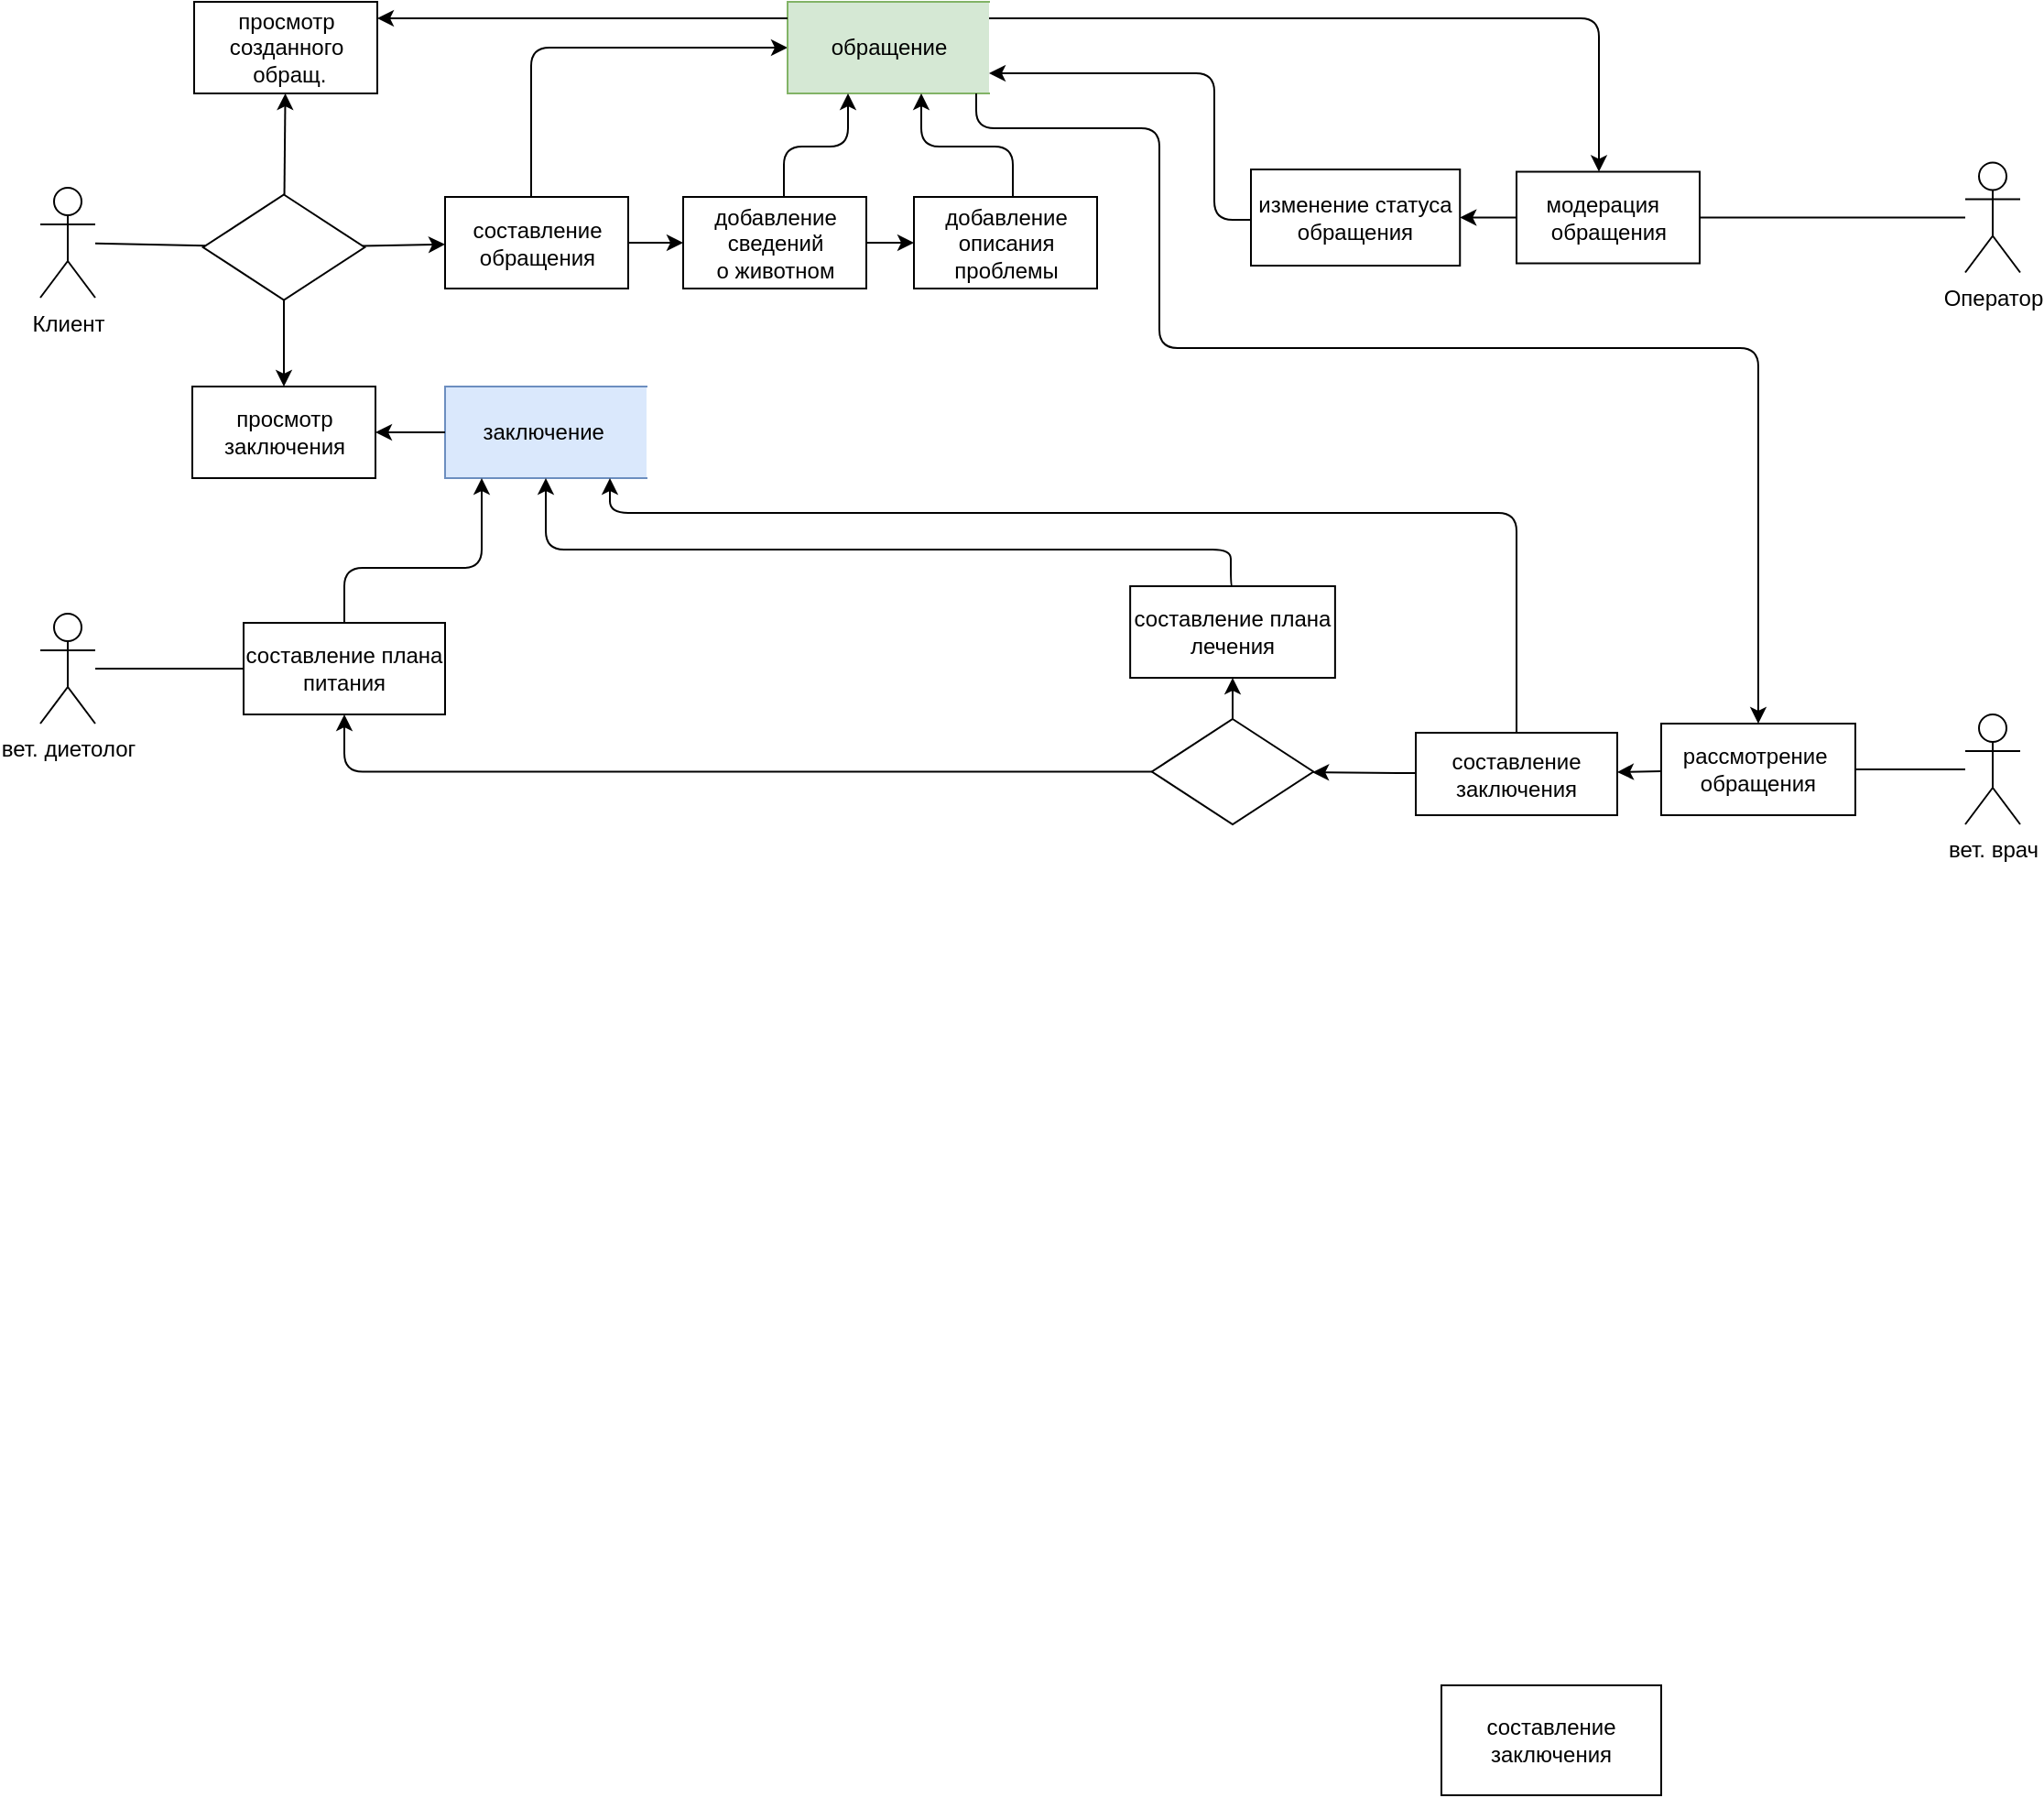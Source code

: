 <mxGraphModel dx="2190" dy="600" grid="1" gridSize="10" guides="1" tooltips="1" connect="1" arrows="1" fold="1" page="1" pageScale="1" pageWidth="1169" pageHeight="1654" math="0" shadow="0">
  <root>
    <mxCell id="0" />
    <mxCell id="1" parent="0" />
    <mxCell id="SkLQpkn3maGRPMSLVxLG-39" value="Клиент" style="shape=umlActor;verticalLabelPosition=bottom;verticalAlign=top;html=1;outlineConnect=0;" parent="1" vertex="1">
      <mxGeometry x="-41" y="102.5" width="30" height="60" as="geometry" />
    </mxCell>
    <mxCell id="SkLQpkn3maGRPMSLVxLG-42" value="добавление&lt;br&gt;сведений&lt;br&gt;о животном" style="html=1;dashed=0;whitespace=wrap;" parent="1" vertex="1">
      <mxGeometry x="310" y="107.5" width="100" height="50" as="geometry" />
    </mxCell>
    <mxCell id="SkLQpkn3maGRPMSLVxLG-47" value="" style="endArrow=classic;html=1;" parent="1" source="SkLQpkn3maGRPMSLVxLG-40" target="SkLQpkn3maGRPMSLVxLG-42" edge="1">
      <mxGeometry width="50" height="50" relative="1" as="geometry">
        <mxPoint x="410" y="138.5" as="sourcePoint" />
        <mxPoint x="460" y="88.5" as="targetPoint" />
      </mxGeometry>
    </mxCell>
    <mxCell id="SkLQpkn3maGRPMSLVxLG-49" value="Оператор" style="shape=umlActor;verticalLabelPosition=bottom;verticalAlign=top;html=1;outlineConnect=0;" parent="1" vertex="1">
      <mxGeometry x="1010" y="88.75" width="30" height="60" as="geometry" />
    </mxCell>
    <mxCell id="SkLQpkn3maGRPMSLVxLG-51" value="" style="endArrow=classic;html=1;edgeStyle=orthogonalEdgeStyle;" parent="1" source="SkLQpkn3maGRPMSLVxLG-40" target="INR5gjYaSOHBbctPgWJO-2" edge="1">
      <mxGeometry width="50" height="50" relative="1" as="geometry">
        <mxPoint x="411" y="201" as="sourcePoint" />
        <mxPoint x="496" y="201" as="targetPoint" />
        <Array as="points">
          <mxPoint x="227" y="26" />
        </Array>
      </mxGeometry>
    </mxCell>
    <mxCell id="SkLQpkn3maGRPMSLVxLG-52" value="модерация&amp;nbsp;&amp;nbsp;&lt;br&gt;обращения" style="html=1;dashed=0;whitespace=wrap;" parent="1" vertex="1">
      <mxGeometry x="765" y="93.75" width="100" height="50" as="geometry" />
    </mxCell>
    <mxCell id="SkLQpkn3maGRPMSLVxLG-57" value="" style="endArrow=none;html=1;endFill=0;" parent="1" source="SkLQpkn3maGRPMSLVxLG-49" target="SkLQpkn3maGRPMSLVxLG-52" edge="1">
      <mxGeometry width="50" height="50" relative="1" as="geometry">
        <mxPoint x="1015" y="120" as="sourcePoint" />
        <mxPoint x="985" y="120" as="targetPoint" />
      </mxGeometry>
    </mxCell>
    <mxCell id="SkLQpkn3maGRPMSLVxLG-71" value="вет. диетолог" style="shape=umlActor;verticalLabelPosition=bottom;verticalAlign=top;html=1;outlineConnect=0;" parent="1" vertex="1">
      <mxGeometry x="-41" y="335" width="30" height="60" as="geometry" />
    </mxCell>
    <mxCell id="SkLQpkn3maGRPMSLVxLG-74" value="составление плана питания" style="rounded=0;whiteSpace=wrap;html=1;" parent="1" vertex="1">
      <mxGeometry x="70" y="340" width="110" height="50" as="geometry" />
    </mxCell>
    <mxCell id="SkLQpkn3maGRPMSLVxLG-85" value="" style="endArrow=none;html=1;endFill=0;" parent="1" source="SkLQpkn3maGRPMSLVxLG-71" target="SkLQpkn3maGRPMSLVxLG-74" edge="1">
      <mxGeometry width="50" height="50" relative="1" as="geometry">
        <mxPoint x="-45.996" y="586.25" as="sourcePoint" />
        <mxPoint x="70" y="362.5" as="targetPoint" />
      </mxGeometry>
    </mxCell>
    <mxCell id="SkLQpkn3maGRPMSLVxLG-86" value="вет. врач" style="shape=umlActor;verticalLabelPosition=bottom;verticalAlign=top;html=1;outlineConnect=0;" parent="1" vertex="1">
      <mxGeometry x="1010" y="390" width="30" height="60" as="geometry" />
    </mxCell>
    <mxCell id="SkLQpkn3maGRPMSLVxLG-88" value="составление заключения" style="rounded=0;whiteSpace=wrap;html=1;fillColor=#f8cecc;strokeColor=#b85450;" parent="1" vertex="1">
      <mxGeometry x="724" y="920" width="120" height="60" as="geometry" />
    </mxCell>
    <mxCell id="SkLQpkn3maGRPMSLVxLG-89" value="составление плана лечения" style="rounded=0;whiteSpace=wrap;html=1;" parent="1" vertex="1">
      <mxGeometry x="554.07" y="320" width="111.87" height="50" as="geometry" />
    </mxCell>
    <mxCell id="SkLQpkn3maGRPMSLVxLG-100" value="рассмотрение&amp;nbsp;&lt;br&gt;обращения" style="rounded=0;whiteSpace=wrap;html=1;" parent="1" vertex="1">
      <mxGeometry x="844" y="395" width="106" height="50" as="geometry" />
    </mxCell>
    <mxCell id="SkLQpkn3maGRPMSLVxLG-102" value="составление заключения" style="rounded=0;whiteSpace=wrap;html=1;" parent="1" vertex="1">
      <mxGeometry x="724" y="920" width="120" height="60" as="geometry" />
    </mxCell>
    <mxCell id="SkLQpkn3maGRPMSLVxLG-40" value="составление &lt;br&gt;обращения" style="html=1;dashed=0;whitespace=wrap;" parent="1" vertex="1">
      <mxGeometry x="180" y="107.5" width="100" height="50" as="geometry" />
    </mxCell>
    <mxCell id="INR5gjYaSOHBbctPgWJO-2" value="обращение" style="html=1;dashed=0;whitespace=wrap;shape=partialRectangle;right=0;fillColor=#d5e8d4;strokeColor=#82b366;" parent="1" vertex="1">
      <mxGeometry x="367" y="1" width="110" height="50" as="geometry" />
    </mxCell>
    <mxCell id="INR5gjYaSOHBbctPgWJO-3" value="добавление &lt;br&gt;описания &lt;br&gt;проблемы" style="html=1;dashed=0;whitespace=wrap;" parent="1" vertex="1">
      <mxGeometry x="436" y="107.5" width="100" height="50" as="geometry" />
    </mxCell>
    <mxCell id="INR5gjYaSOHBbctPgWJO-4" value="" style="endArrow=classic;html=1;" parent="1" source="SkLQpkn3maGRPMSLVxLG-42" target="INR5gjYaSOHBbctPgWJO-3" edge="1">
      <mxGeometry width="50" height="50" relative="1" as="geometry">
        <mxPoint x="426" y="67.5" as="sourcePoint" />
        <mxPoint x="476" y="17.5" as="targetPoint" />
      </mxGeometry>
    </mxCell>
    <mxCell id="INR5gjYaSOHBbctPgWJO-5" value="" style="endArrow=classic;html=1;edgeStyle=orthogonalEdgeStyle;" parent="1" source="SkLQpkn3maGRPMSLVxLG-42" target="INR5gjYaSOHBbctPgWJO-2" edge="1">
      <mxGeometry width="50" height="50" relative="1" as="geometry">
        <mxPoint x="320" y="51" as="sourcePoint" />
        <mxPoint x="477" y="31" as="targetPoint" />
        <Array as="points">
          <mxPoint x="365" y="80" />
          <mxPoint x="400" y="80" />
        </Array>
      </mxGeometry>
    </mxCell>
    <mxCell id="INR5gjYaSOHBbctPgWJO-9" value="" style="endArrow=classic;html=1;edgeStyle=orthogonalEdgeStyle;" parent="1" source="INR5gjYaSOHBbctPgWJO-3" target="INR5gjYaSOHBbctPgWJO-2" edge="1">
      <mxGeometry width="50" height="50" relative="1" as="geometry">
        <mxPoint x="607" y="62" as="sourcePoint" />
        <mxPoint x="657" y="12" as="targetPoint" />
        <Array as="points">
          <mxPoint x="490" y="80" />
          <mxPoint x="440" y="80" />
        </Array>
      </mxGeometry>
    </mxCell>
    <mxCell id="INR5gjYaSOHBbctPgWJO-11" value="" style="shape=rhombus;html=1;dashed=0;whitespace=wrap;perimeter=rhombusPerimeter;" parent="1" vertex="1">
      <mxGeometry x="47.88" y="106.25" width="88.25" height="57.5" as="geometry" />
    </mxCell>
    <mxCell id="INR5gjYaSOHBbctPgWJO-12" value="" style="endArrow=classic;html=1;" parent="1" source="INR5gjYaSOHBbctPgWJO-11" target="SkLQpkn3maGRPMSLVxLG-40" edge="1">
      <mxGeometry width="50" height="50" relative="1" as="geometry">
        <mxPoint x="349" y="176.5" as="sourcePoint" />
        <mxPoint x="399" y="126.5" as="targetPoint" />
      </mxGeometry>
    </mxCell>
    <mxCell id="INR5gjYaSOHBbctPgWJO-14" value="" style="endArrow=classic;html=1;edgeStyle=orthogonalEdgeStyle;" parent="1" source="INR5gjYaSOHBbctPgWJO-2" target="INR5gjYaSOHBbctPgWJO-16" edge="1">
      <mxGeometry width="50" height="50" relative="1" as="geometry">
        <mxPoint x="400" y="140" as="sourcePoint" />
        <mxPoint x="150" y="10" as="targetPoint" />
        <Array as="points">
          <mxPoint x="350" y="10" />
          <mxPoint x="350" y="10" />
        </Array>
      </mxGeometry>
    </mxCell>
    <mxCell id="INR5gjYaSOHBbctPgWJO-16" value="просмотр &lt;br&gt;созданного&lt;br&gt;&amp;nbsp;обращ." style="html=1;dashed=0;whitespace=wrap;" parent="1" vertex="1">
      <mxGeometry x="43" y="1" width="100" height="50" as="geometry" />
    </mxCell>
    <mxCell id="INR5gjYaSOHBbctPgWJO-17" value="" style="endArrow=classic;html=1;" parent="1" source="INR5gjYaSOHBbctPgWJO-11" target="INR5gjYaSOHBbctPgWJO-16" edge="1">
      <mxGeometry width="50" height="50" relative="1" as="geometry">
        <mxPoint x="350" y="180" as="sourcePoint" />
        <mxPoint x="400" y="130" as="targetPoint" />
      </mxGeometry>
    </mxCell>
    <mxCell id="INR5gjYaSOHBbctPgWJO-19" value="" style="endArrow=classic;html=1;" parent="1" source="INR5gjYaSOHBbctPgWJO-11" target="INR5gjYaSOHBbctPgWJO-20" edge="1">
      <mxGeometry width="50" height="50" relative="1" as="geometry">
        <mxPoint x="350" y="180" as="sourcePoint" />
        <mxPoint x="200" y="200" as="targetPoint" />
      </mxGeometry>
    </mxCell>
    <mxCell id="INR5gjYaSOHBbctPgWJO-20" value="просмотр&lt;br&gt;заключения" style="html=1;dashed=0;whitespace=wrap;" parent="1" vertex="1">
      <mxGeometry x="42" y="211" width="100" height="50" as="geometry" />
    </mxCell>
    <mxCell id="INR5gjYaSOHBbctPgWJO-22" value="" style="endArrow=none;html=1;endFill=0;" parent="1" source="SkLQpkn3maGRPMSLVxLG-39" target="INR5gjYaSOHBbctPgWJO-11" edge="1">
      <mxGeometry width="50" height="50" relative="1" as="geometry">
        <mxPoint x="349" y="146.5" as="sourcePoint" />
        <mxPoint x="399" y="96.5" as="targetPoint" />
      </mxGeometry>
    </mxCell>
    <mxCell id="INR5gjYaSOHBbctPgWJO-23" value="заключение&amp;nbsp;" style="html=1;dashed=0;whitespace=wrap;shape=partialRectangle;right=0;fillColor=#dae8fc;strokeColor=#6c8ebf;" parent="1" vertex="1">
      <mxGeometry x="180" y="211" width="110" height="50" as="geometry" />
    </mxCell>
    <mxCell id="INR5gjYaSOHBbctPgWJO-24" value="" style="endArrow=classic;html=1;" parent="1" source="INR5gjYaSOHBbctPgWJO-23" target="INR5gjYaSOHBbctPgWJO-20" edge="1">
      <mxGeometry width="50" height="50" relative="1" as="geometry">
        <mxPoint x="350" y="250" as="sourcePoint" />
        <mxPoint x="400" y="200" as="targetPoint" />
      </mxGeometry>
    </mxCell>
    <mxCell id="INR5gjYaSOHBbctPgWJO-34" value="" style="endArrow=classic;html=1;edgeStyle=orthogonalEdgeStyle;" parent="1" source="INR5gjYaSOHBbctPgWJO-2" target="SkLQpkn3maGRPMSLVxLG-52" edge="1">
      <mxGeometry width="50" height="50" relative="1" as="geometry">
        <mxPoint x="670" y="10" as="sourcePoint" />
        <mxPoint x="730" y="90" as="targetPoint" />
        <Array as="points">
          <mxPoint x="810" y="10" />
        </Array>
      </mxGeometry>
    </mxCell>
    <mxCell id="INR5gjYaSOHBbctPgWJO-58" value="" style="endArrow=none;html=1;endFill=0;" parent="1" source="SkLQpkn3maGRPMSLVxLG-86" target="SkLQpkn3maGRPMSLVxLG-100" edge="1">
      <mxGeometry width="50" height="50" relative="1" as="geometry">
        <mxPoint x="770" y="360" as="sourcePoint" />
        <mxPoint x="820" y="310" as="targetPoint" />
      </mxGeometry>
    </mxCell>
    <mxCell id="INR5gjYaSOHBbctPgWJO-59" value="" style="endArrow=classic;html=1;edgeStyle=orthogonalEdgeStyle;" parent="1" source="INR5gjYaSOHBbctPgWJO-2" target="SkLQpkn3maGRPMSLVxLG-100" edge="1">
      <mxGeometry width="50" height="50" relative="1" as="geometry">
        <mxPoint x="700" y="230" as="sourcePoint" />
        <mxPoint x="820" y="240" as="targetPoint" />
        <Array as="points">
          <mxPoint x="470" y="70" />
          <mxPoint x="570" y="70" />
          <mxPoint x="570" y="190" />
          <mxPoint x="897" y="190" />
        </Array>
      </mxGeometry>
    </mxCell>
    <mxCell id="INR5gjYaSOHBbctPgWJO-60" value="" style="shape=rhombus;html=1;dashed=0;whitespace=wrap;perimeter=rhombusPerimeter;" parent="1" vertex="1">
      <mxGeometry x="565.88" y="392.5" width="88.25" height="57.5" as="geometry" />
    </mxCell>
    <mxCell id="INR5gjYaSOHBbctPgWJO-61" value="" style="endArrow=classic;html=1;edgeStyle=orthogonalEdgeStyle;" parent="1" source="INR5gjYaSOHBbctPgWJO-60" target="SkLQpkn3maGRPMSLVxLG-74" edge="1">
      <mxGeometry width="50" height="50" relative="1" as="geometry">
        <mxPoint x="300" y="500" as="sourcePoint" />
        <mxPoint x="175" y="390" as="targetPoint" />
      </mxGeometry>
    </mxCell>
    <mxCell id="INR5gjYaSOHBbctPgWJO-62" value="" style="endArrow=classic;html=1;" parent="1" source="eZzGpEVOvhuEacqEOxfQ-1" target="INR5gjYaSOHBbctPgWJO-60" edge="1">
      <mxGeometry width="50" height="50" relative="1" as="geometry">
        <mxPoint x="680" y="450" as="sourcePoint" />
        <mxPoint x="620" y="450" as="targetPoint" />
      </mxGeometry>
    </mxCell>
    <mxCell id="INR5gjYaSOHBbctPgWJO-63" value="" style="endArrow=classic;html=1;" parent="1" source="INR5gjYaSOHBbctPgWJO-60" target="SkLQpkn3maGRPMSLVxLG-89" edge="1">
      <mxGeometry width="50" height="50" relative="1" as="geometry">
        <mxPoint x="431.88" y="500" as="sourcePoint" />
        <mxPoint x="481.88" y="450" as="targetPoint" />
      </mxGeometry>
    </mxCell>
    <mxCell id="INR5gjYaSOHBbctPgWJO-71" value="" style="endArrow=classic;html=1;edgeStyle=orthogonalEdgeStyle;" parent="1" source="SkLQpkn3maGRPMSLVxLG-74" target="INR5gjYaSOHBbctPgWJO-23" edge="1">
      <mxGeometry width="50" height="50" relative="1" as="geometry">
        <mxPoint x="180" y="362.0" as="sourcePoint" />
        <mxPoint x="379" y="337.497" as="targetPoint" />
        <Array as="points">
          <mxPoint x="125" y="310" />
          <mxPoint x="200" y="310" />
        </Array>
      </mxGeometry>
    </mxCell>
    <mxCell id="INR5gjYaSOHBbctPgWJO-72" value="" style="endArrow=classic;html=1;edgeStyle=orthogonalEdgeStyle;exitX=0.5;exitY=0;exitDx=0;exitDy=0;" parent="1" source="SkLQpkn3maGRPMSLVxLG-89" target="INR5gjYaSOHBbctPgWJO-23" edge="1">
      <mxGeometry width="50" height="50" relative="1" as="geometry">
        <mxPoint x="609.059" y="320" as="sourcePoint" />
        <mxPoint x="422.736" y="309" as="targetPoint" />
        <Array as="points">
          <mxPoint x="609" y="300" />
          <mxPoint x="235" y="300" />
        </Array>
      </mxGeometry>
    </mxCell>
    <mxCell id="eZzGpEVOvhuEacqEOxfQ-1" value="составление заключения" style="rounded=0;whiteSpace=wrap;html=1;" parent="1" vertex="1">
      <mxGeometry x="710" y="400" width="110" height="45" as="geometry" />
    </mxCell>
    <mxCell id="eZzGpEVOvhuEacqEOxfQ-2" value="" style="endArrow=classic;html=1;" parent="1" source="SkLQpkn3maGRPMSLVxLG-100" target="eZzGpEVOvhuEacqEOxfQ-1" edge="1">
      <mxGeometry width="50" height="50" relative="1" as="geometry">
        <mxPoint x="480" y="400" as="sourcePoint" />
        <mxPoint x="530" y="350" as="targetPoint" />
      </mxGeometry>
    </mxCell>
    <mxCell id="eZzGpEVOvhuEacqEOxfQ-4" value="" style="endArrow=classic;html=1;edgeStyle=orthogonalEdgeStyle;" parent="1" source="eZzGpEVOvhuEacqEOxfQ-1" target="INR5gjYaSOHBbctPgWJO-23" edge="1">
      <mxGeometry width="50" height="50" relative="1" as="geometry">
        <mxPoint x="300" y="370" as="sourcePoint" />
        <mxPoint x="350" y="320" as="targetPoint" />
        <Array as="points">
          <mxPoint x="765" y="280" />
          <mxPoint x="270" y="280" />
        </Array>
      </mxGeometry>
    </mxCell>
    <mxCell id="eZzGpEVOvhuEacqEOxfQ-3" value="изменение статуса&lt;br&gt;обращения" style="rounded=0;whiteSpace=wrap;html=1;" vertex="1" parent="1">
      <mxGeometry x="620" y="92.5" width="114.12" height="52.5" as="geometry" />
    </mxCell>
    <mxCell id="eZzGpEVOvhuEacqEOxfQ-5" value="" style="endArrow=classic;html=1;" edge="1" parent="1" source="SkLQpkn3maGRPMSLVxLG-52" target="eZzGpEVOvhuEacqEOxfQ-3">
      <mxGeometry width="50" height="50" relative="1" as="geometry">
        <mxPoint x="565" y="153.75" as="sourcePoint" />
        <mxPoint x="615" y="103.75" as="targetPoint" />
      </mxGeometry>
    </mxCell>
    <mxCell id="eZzGpEVOvhuEacqEOxfQ-6" value="" style="endArrow=classic;html=1;edgeStyle=orthogonalEdgeStyle;" edge="1" parent="1" source="eZzGpEVOvhuEacqEOxfQ-3" target="INR5gjYaSOHBbctPgWJO-2">
      <mxGeometry width="50" height="50" relative="1" as="geometry">
        <mxPoint x="640" y="90" as="sourcePoint" />
        <mxPoint x="580" y="120" as="targetPoint" />
        <Array as="points">
          <mxPoint x="600" y="120" />
          <mxPoint x="600" y="40" />
        </Array>
      </mxGeometry>
    </mxCell>
  </root>
</mxGraphModel>
